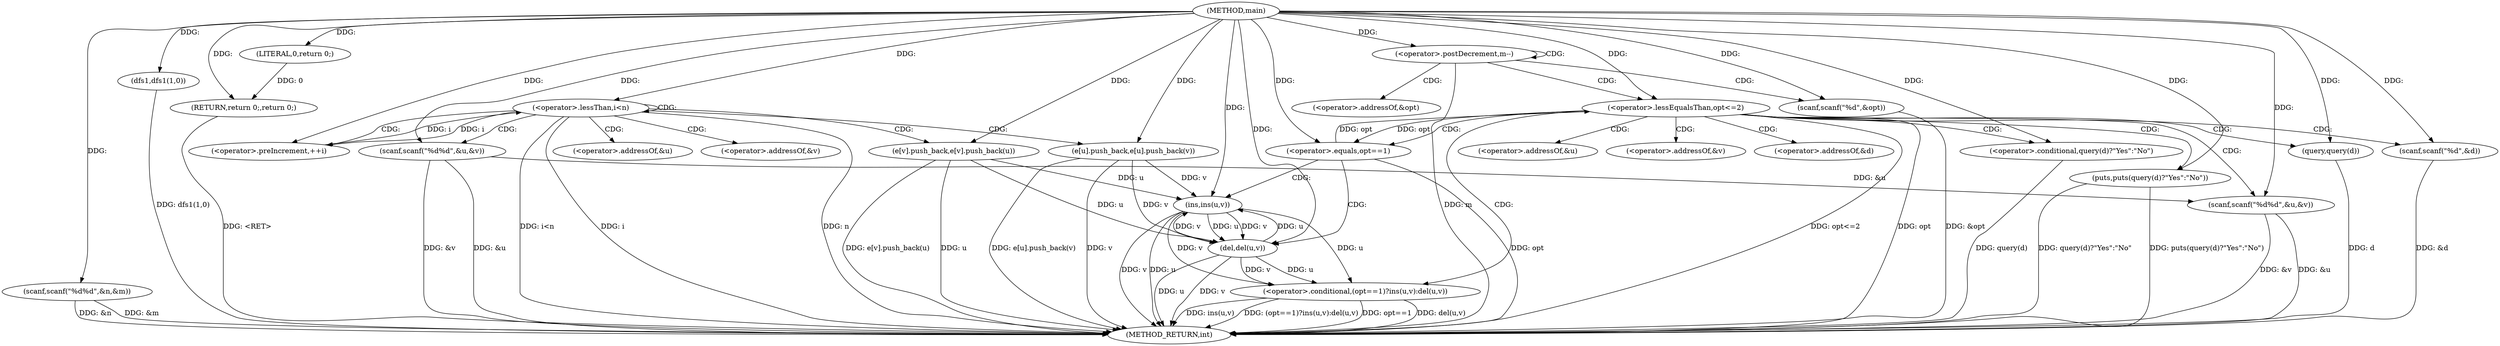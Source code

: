digraph "main" {  
"1000836" [label = "(METHOD,main)" ]
"1000918" [label = "(METHOD_RETURN,int)" ]
"1000838" [label = "(scanf,scanf(\"%d%d\",&n,&m))" ]
"1000868" [label = "(dfs1,dfs1(1,0))" ]
"1000916" [label = "(RETURN,return 0;,return 0;)" ]
"1000851" [label = "(<operator>.lessThan,i<n)" ]
"1000854" [label = "(<operator>.preIncrement,++i)" ]
"1000872" [label = "(<operator>.postDecrement,m--)" ]
"1000917" [label = "(LITERAL,0,return 0;)" ]
"1000857" [label = "(scanf,scanf(\"%d%d\",&u,&v))" ]
"1000877" [label = "(scanf,scanf(\"%d\",&opt))" ]
"1000864" [label = "(e[u].push_back,e[u].push_back(v))" ]
"1000866" [label = "(e[v].push_back,e[v].push_back(u))" ]
"1000882" [label = "(<operator>.lessEqualsThan,opt<=2)" ]
"1000888" [label = "(scanf,scanf(\"%d%d\",&u,&v))" ]
"1000894" [label = "(<operator>.conditional,(opt==1)?ins(u,v):del(u,v))" ]
"1000906" [label = "(scanf,scanf(\"%d\",&d))" ]
"1000910" [label = "(puts,puts(query(d)?\"Yes\":\"No\"))" ]
"1000895" [label = "(<operator>.equals,opt==1)" ]
"1000898" [label = "(ins,ins(u,v))" ]
"1000901" [label = "(del,del(u,v))" ]
"1000911" [label = "(<operator>.conditional,query(d)?\"Yes\":\"No\")" ]
"1000912" [label = "(query,query(d))" ]
"1000859" [label = "(<operator>.addressOf,&u)" ]
"1000861" [label = "(<operator>.addressOf,&v)" ]
"1000879" [label = "(<operator>.addressOf,&opt)" ]
"1000890" [label = "(<operator>.addressOf,&u)" ]
"1000892" [label = "(<operator>.addressOf,&v)" ]
"1000908" [label = "(<operator>.addressOf,&d)" ]
  "1000838" -> "1000918"  [ label = "DDG: &n"] 
  "1000838" -> "1000918"  [ label = "DDG: &m"] 
  "1000851" -> "1000918"  [ label = "DDG: i"] 
  "1000851" -> "1000918"  [ label = "DDG: n"] 
  "1000851" -> "1000918"  [ label = "DDG: i<n"] 
  "1000868" -> "1000918"  [ label = "DDG: dfs1(1,0)"] 
  "1000872" -> "1000918"  [ label = "DDG: m"] 
  "1000877" -> "1000918"  [ label = "DDG: &opt"] 
  "1000882" -> "1000918"  [ label = "DDG: opt"] 
  "1000882" -> "1000918"  [ label = "DDG: opt<=2"] 
  "1000906" -> "1000918"  [ label = "DDG: &d"] 
  "1000912" -> "1000918"  [ label = "DDG: d"] 
  "1000911" -> "1000918"  [ label = "DDG: query(d)"] 
  "1000910" -> "1000918"  [ label = "DDG: query(d)?\"Yes\":\"No\""] 
  "1000910" -> "1000918"  [ label = "DDG: puts(query(d)?\"Yes\":\"No\")"] 
  "1000888" -> "1000918"  [ label = "DDG: &u"] 
  "1000888" -> "1000918"  [ label = "DDG: &v"] 
  "1000895" -> "1000918"  [ label = "DDG: opt"] 
  "1000894" -> "1000918"  [ label = "DDG: opt==1"] 
  "1000901" -> "1000918"  [ label = "DDG: u"] 
  "1000901" -> "1000918"  [ label = "DDG: v"] 
  "1000894" -> "1000918"  [ label = "DDG: del(u,v)"] 
  "1000898" -> "1000918"  [ label = "DDG: u"] 
  "1000898" -> "1000918"  [ label = "DDG: v"] 
  "1000894" -> "1000918"  [ label = "DDG: ins(u,v)"] 
  "1000894" -> "1000918"  [ label = "DDG: (opt==1)?ins(u,v):del(u,v)"] 
  "1000857" -> "1000918"  [ label = "DDG: &u"] 
  "1000857" -> "1000918"  [ label = "DDG: &v"] 
  "1000864" -> "1000918"  [ label = "DDG: v"] 
  "1000864" -> "1000918"  [ label = "DDG: e[u].push_back(v)"] 
  "1000866" -> "1000918"  [ label = "DDG: u"] 
  "1000866" -> "1000918"  [ label = "DDG: e[v].push_back(u)"] 
  "1000916" -> "1000918"  [ label = "DDG: <RET>"] 
  "1000836" -> "1000838"  [ label = "DDG: "] 
  "1000917" -> "1000916"  [ label = "DDG: 0"] 
  "1000836" -> "1000916"  [ label = "DDG: "] 
  "1000836" -> "1000868"  [ label = "DDG: "] 
  "1000836" -> "1000917"  [ label = "DDG: "] 
  "1000854" -> "1000851"  [ label = "DDG: i"] 
  "1000836" -> "1000851"  [ label = "DDG: "] 
  "1000851" -> "1000854"  [ label = "DDG: i"] 
  "1000836" -> "1000854"  [ label = "DDG: "] 
  "1000836" -> "1000857"  [ label = "DDG: "] 
  "1000836" -> "1000872"  [ label = "DDG: "] 
  "1000836" -> "1000877"  [ label = "DDG: "] 
  "1000836" -> "1000864"  [ label = "DDG: "] 
  "1000836" -> "1000866"  [ label = "DDG: "] 
  "1000895" -> "1000882"  [ label = "DDG: opt"] 
  "1000836" -> "1000882"  [ label = "DDG: "] 
  "1000836" -> "1000888"  [ label = "DDG: "] 
  "1000901" -> "1000894"  [ label = "DDG: u"] 
  "1000901" -> "1000894"  [ label = "DDG: v"] 
  "1000898" -> "1000894"  [ label = "DDG: u"] 
  "1000898" -> "1000894"  [ label = "DDG: v"] 
  "1000857" -> "1000888"  [ label = "DDG: &u"] 
  "1000836" -> "1000906"  [ label = "DDG: "] 
  "1000882" -> "1000895"  [ label = "DDG: opt"] 
  "1000836" -> "1000895"  [ label = "DDG: "] 
  "1000901" -> "1000898"  [ label = "DDG: u"] 
  "1000866" -> "1000898"  [ label = "DDG: u"] 
  "1000836" -> "1000898"  [ label = "DDG: "] 
  "1000901" -> "1000898"  [ label = "DDG: v"] 
  "1000864" -> "1000898"  [ label = "DDG: v"] 
  "1000898" -> "1000901"  [ label = "DDG: u"] 
  "1000866" -> "1000901"  [ label = "DDG: u"] 
  "1000836" -> "1000901"  [ label = "DDG: "] 
  "1000898" -> "1000901"  [ label = "DDG: v"] 
  "1000864" -> "1000901"  [ label = "DDG: v"] 
  "1000836" -> "1000910"  [ label = "DDG: "] 
  "1000836" -> "1000911"  [ label = "DDG: "] 
  "1000836" -> "1000912"  [ label = "DDG: "] 
  "1000851" -> "1000859"  [ label = "CDG: "] 
  "1000851" -> "1000854"  [ label = "CDG: "] 
  "1000851" -> "1000861"  [ label = "CDG: "] 
  "1000851" -> "1000851"  [ label = "CDG: "] 
  "1000851" -> "1000864"  [ label = "CDG: "] 
  "1000851" -> "1000866"  [ label = "CDG: "] 
  "1000851" -> "1000857"  [ label = "CDG: "] 
  "1000872" -> "1000872"  [ label = "CDG: "] 
  "1000872" -> "1000882"  [ label = "CDG: "] 
  "1000872" -> "1000877"  [ label = "CDG: "] 
  "1000872" -> "1000879"  [ label = "CDG: "] 
  "1000882" -> "1000906"  [ label = "CDG: "] 
  "1000882" -> "1000892"  [ label = "CDG: "] 
  "1000882" -> "1000908"  [ label = "CDG: "] 
  "1000882" -> "1000912"  [ label = "CDG: "] 
  "1000882" -> "1000895"  [ label = "CDG: "] 
  "1000882" -> "1000910"  [ label = "CDG: "] 
  "1000882" -> "1000894"  [ label = "CDG: "] 
  "1000882" -> "1000890"  [ label = "CDG: "] 
  "1000882" -> "1000888"  [ label = "CDG: "] 
  "1000882" -> "1000911"  [ label = "CDG: "] 
  "1000895" -> "1000901"  [ label = "CDG: "] 
  "1000895" -> "1000898"  [ label = "CDG: "] 
}

